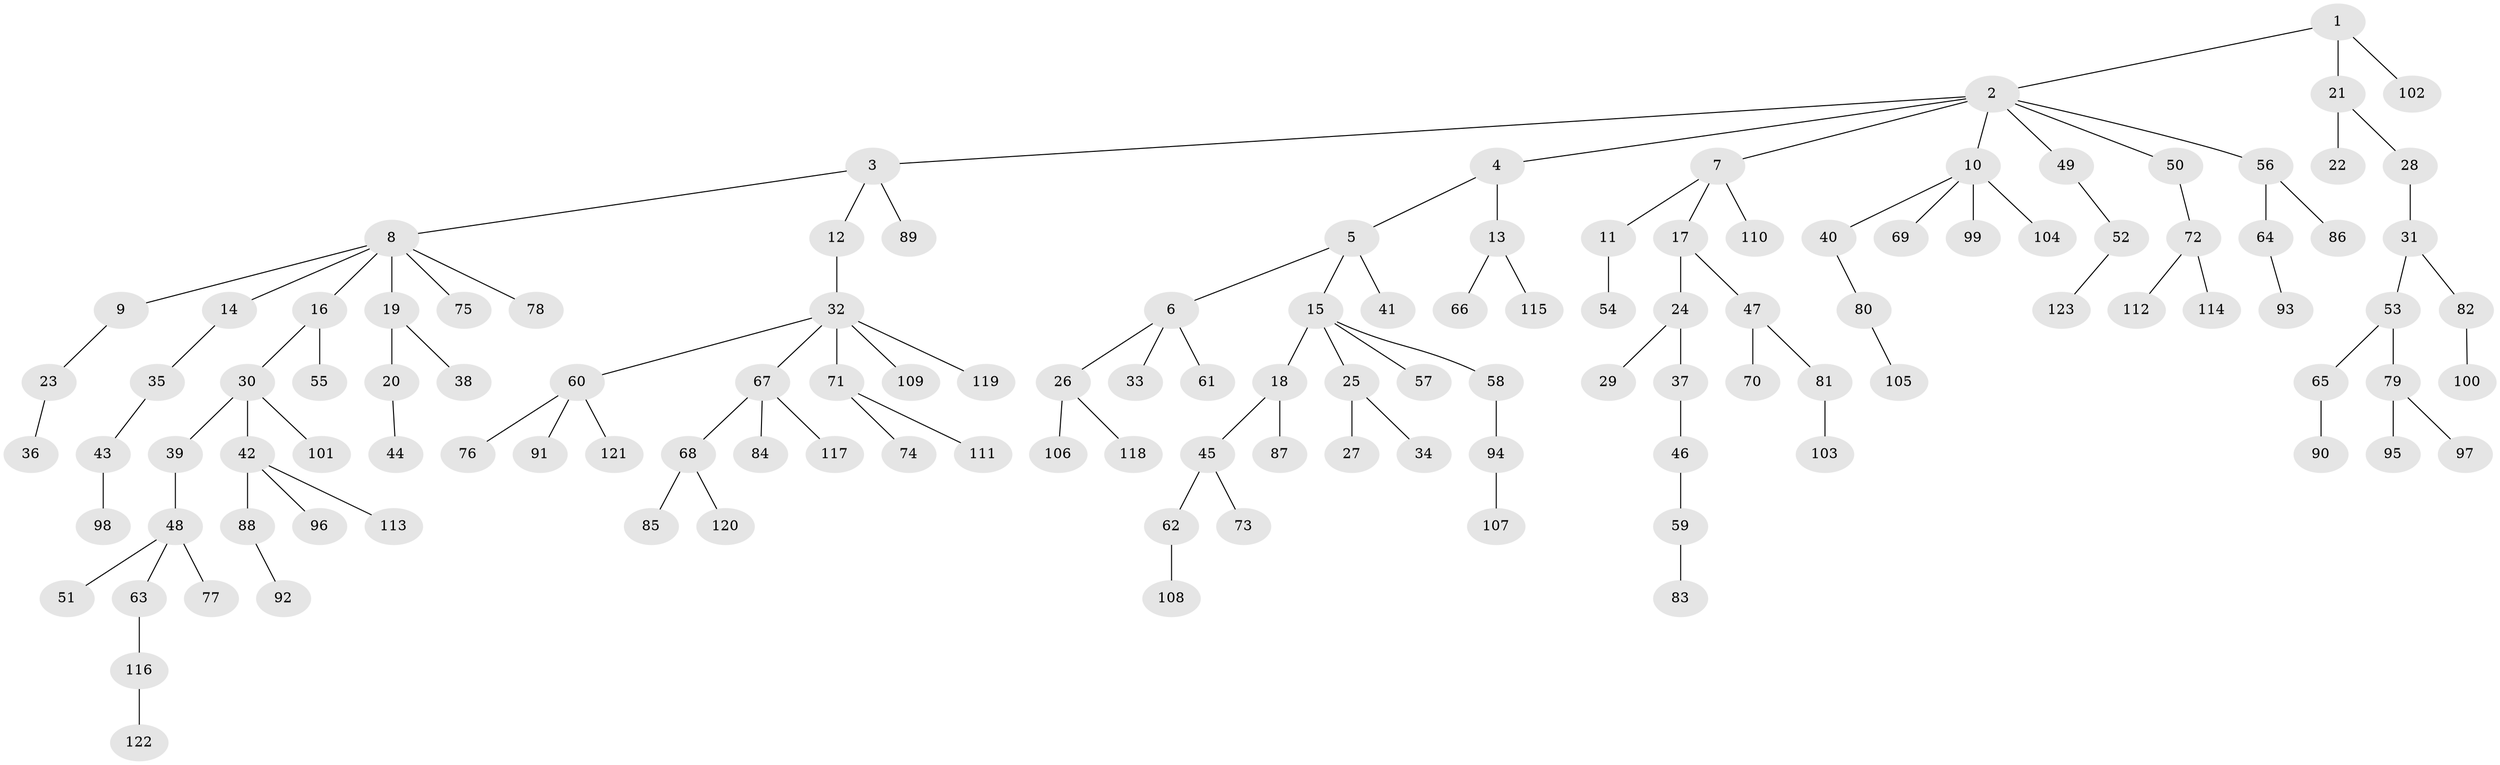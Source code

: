 // Generated by graph-tools (version 1.1) at 2025/15/03/09/25 04:15:22]
// undirected, 123 vertices, 122 edges
graph export_dot {
graph [start="1"]
  node [color=gray90,style=filled];
  1;
  2;
  3;
  4;
  5;
  6;
  7;
  8;
  9;
  10;
  11;
  12;
  13;
  14;
  15;
  16;
  17;
  18;
  19;
  20;
  21;
  22;
  23;
  24;
  25;
  26;
  27;
  28;
  29;
  30;
  31;
  32;
  33;
  34;
  35;
  36;
  37;
  38;
  39;
  40;
  41;
  42;
  43;
  44;
  45;
  46;
  47;
  48;
  49;
  50;
  51;
  52;
  53;
  54;
  55;
  56;
  57;
  58;
  59;
  60;
  61;
  62;
  63;
  64;
  65;
  66;
  67;
  68;
  69;
  70;
  71;
  72;
  73;
  74;
  75;
  76;
  77;
  78;
  79;
  80;
  81;
  82;
  83;
  84;
  85;
  86;
  87;
  88;
  89;
  90;
  91;
  92;
  93;
  94;
  95;
  96;
  97;
  98;
  99;
  100;
  101;
  102;
  103;
  104;
  105;
  106;
  107;
  108;
  109;
  110;
  111;
  112;
  113;
  114;
  115;
  116;
  117;
  118;
  119;
  120;
  121;
  122;
  123;
  1 -- 2;
  1 -- 21;
  1 -- 102;
  2 -- 3;
  2 -- 4;
  2 -- 7;
  2 -- 10;
  2 -- 49;
  2 -- 50;
  2 -- 56;
  3 -- 8;
  3 -- 12;
  3 -- 89;
  4 -- 5;
  4 -- 13;
  5 -- 6;
  5 -- 15;
  5 -- 41;
  6 -- 26;
  6 -- 33;
  6 -- 61;
  7 -- 11;
  7 -- 17;
  7 -- 110;
  8 -- 9;
  8 -- 14;
  8 -- 16;
  8 -- 19;
  8 -- 75;
  8 -- 78;
  9 -- 23;
  10 -- 40;
  10 -- 69;
  10 -- 99;
  10 -- 104;
  11 -- 54;
  12 -- 32;
  13 -- 66;
  13 -- 115;
  14 -- 35;
  15 -- 18;
  15 -- 25;
  15 -- 57;
  15 -- 58;
  16 -- 30;
  16 -- 55;
  17 -- 24;
  17 -- 47;
  18 -- 45;
  18 -- 87;
  19 -- 20;
  19 -- 38;
  20 -- 44;
  21 -- 22;
  21 -- 28;
  23 -- 36;
  24 -- 29;
  24 -- 37;
  25 -- 27;
  25 -- 34;
  26 -- 106;
  26 -- 118;
  28 -- 31;
  30 -- 39;
  30 -- 42;
  30 -- 101;
  31 -- 53;
  31 -- 82;
  32 -- 60;
  32 -- 67;
  32 -- 71;
  32 -- 109;
  32 -- 119;
  35 -- 43;
  37 -- 46;
  39 -- 48;
  40 -- 80;
  42 -- 88;
  42 -- 96;
  42 -- 113;
  43 -- 98;
  45 -- 62;
  45 -- 73;
  46 -- 59;
  47 -- 70;
  47 -- 81;
  48 -- 51;
  48 -- 63;
  48 -- 77;
  49 -- 52;
  50 -- 72;
  52 -- 123;
  53 -- 65;
  53 -- 79;
  56 -- 64;
  56 -- 86;
  58 -- 94;
  59 -- 83;
  60 -- 76;
  60 -- 91;
  60 -- 121;
  62 -- 108;
  63 -- 116;
  64 -- 93;
  65 -- 90;
  67 -- 68;
  67 -- 84;
  67 -- 117;
  68 -- 85;
  68 -- 120;
  71 -- 74;
  71 -- 111;
  72 -- 112;
  72 -- 114;
  79 -- 95;
  79 -- 97;
  80 -- 105;
  81 -- 103;
  82 -- 100;
  88 -- 92;
  94 -- 107;
  116 -- 122;
}
